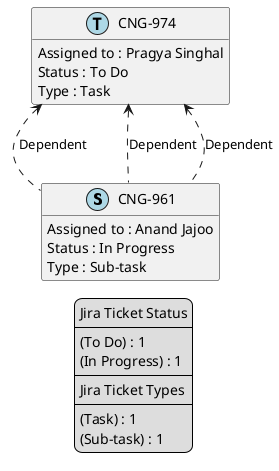 @startuml
'https://plantuml.com/class-diagram

' GENERATE CLASS DIAGRAM ===========
' Generated at    : Mon Apr 15 14:04:21 CEST 2024

hide empty members

legend
Jira Ticket Status
----
(To Do) : 1
(In Progress) : 1
----
Jira Ticket Types
----
(Task) : 1
(Sub-task) : 1
end legend


' Tickets =======
class "CNG-961" << (S,lightblue) >> {
  Assigned to : Anand Jajoo
  Status : In Progress
  Type : Sub-task
}

class "CNG-974" << (T,lightblue) >> {
  Assigned to : Pragya Singhal
  Status : To Do
  Type : Task
}



' Links =======
"CNG-974" <.. "CNG-961" : Dependent
"CNG-974" <.. "CNG-961" : Dependent
"CNG-974" <.. "CNG-961" : Dependent


@enduml
